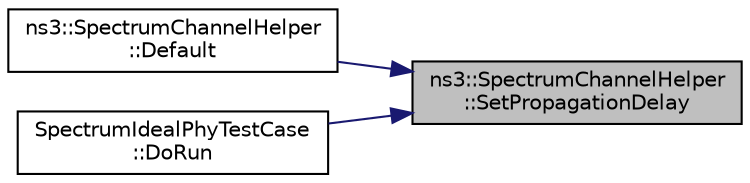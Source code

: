 digraph "ns3::SpectrumChannelHelper::SetPropagationDelay"
{
 // LATEX_PDF_SIZE
  edge [fontname="Helvetica",fontsize="10",labelfontname="Helvetica",labelfontsize="10"];
  node [fontname="Helvetica",fontsize="10",shape=record];
  rankdir="RL";
  Node1 [label="ns3::SpectrumChannelHelper\l::SetPropagationDelay",height=0.2,width=0.4,color="black", fillcolor="grey75", style="filled", fontcolor="black",tooltip=" "];
  Node1 -> Node2 [dir="back",color="midnightblue",fontsize="10",style="solid",fontname="Helvetica"];
  Node2 [label="ns3::SpectrumChannelHelper\l::Default",height=0.2,width=0.4,color="black", fillcolor="white", style="filled",URL="$classns3_1_1_spectrum_channel_helper.html#abe984e0512bcc18a45a71e06af7a0d80",tooltip="Setup a default SpectrumChannel."];
  Node1 -> Node3 [dir="back",color="midnightblue",fontsize="10",style="solid",fontname="Helvetica"];
  Node3 [label="SpectrumIdealPhyTestCase\l::DoRun",height=0.2,width=0.4,color="black", fillcolor="white", style="filled",URL="$class_spectrum_ideal_phy_test_case.html#a25d1032a0b2d93dc10302aeae4b8338b",tooltip="Implementation to actually run this TestCase."];
}
